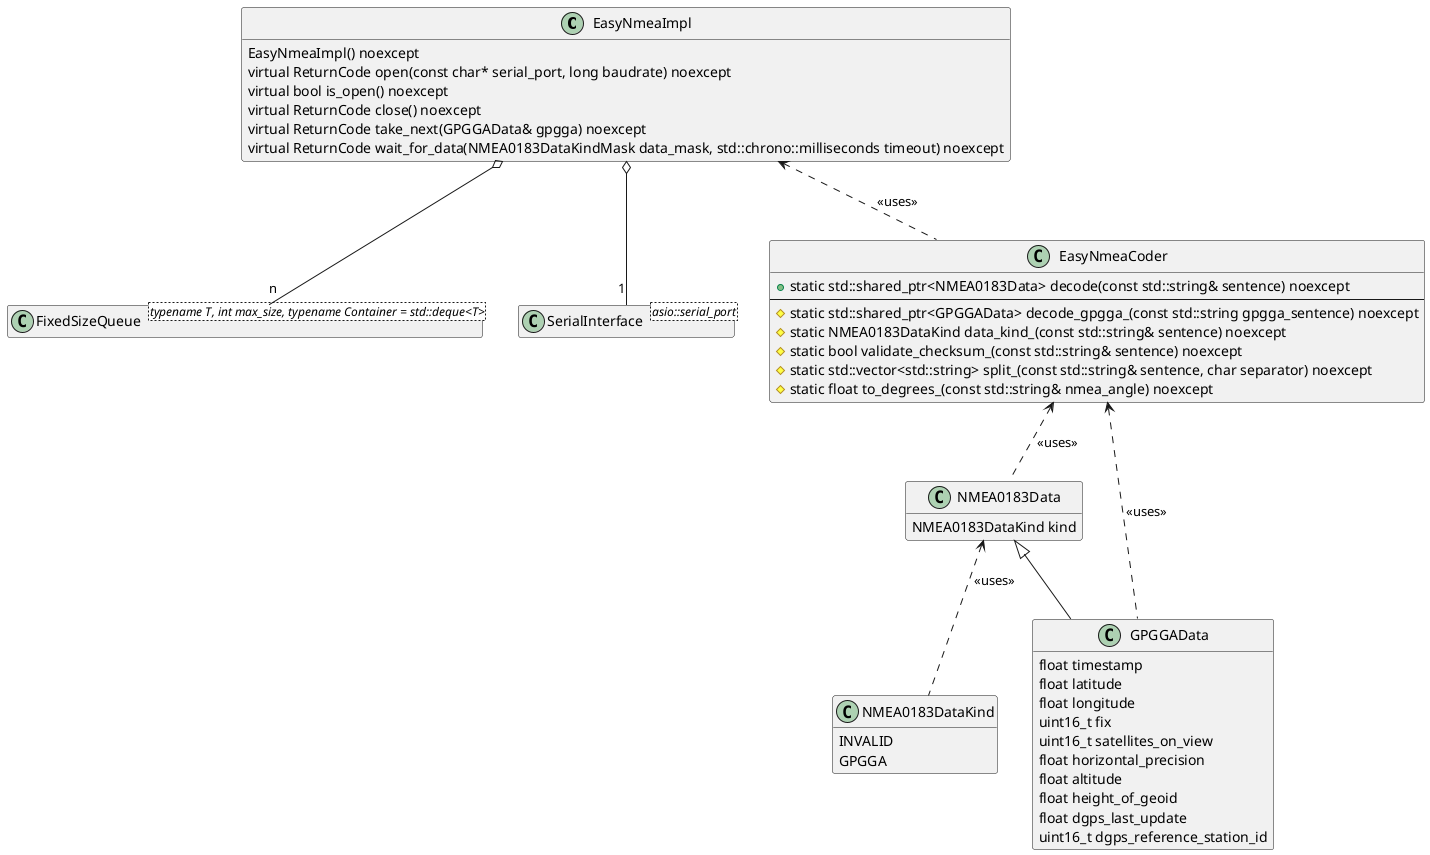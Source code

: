 @startuml
hide empty members

EasyNmeaImpl : EasyNmeaImpl() noexcept
EasyNmeaImpl : virtual ReturnCode open(const char* serial_port, long baudrate) noexcept
EasyNmeaImpl : virtual bool is_open() noexcept
EasyNmeaImpl : virtual ReturnCode close() noexcept
EasyNmeaImpl : virtual ReturnCode take_next(GPGGAData& gpgga) noexcept
EasyNmeaImpl : virtual ReturnCode wait_for_data(NMEA0183DataKindMask data_mask, std::chrono::milliseconds timeout) noexcept

class FixedSizeQueue<typename T, int max_size, typename Container = std::deque<T>>

class SerialInterface<asio::serial_port>

class EasyNmeaCoder {
    + static std::shared_ptr<NMEA0183Data> decode(const std::string& sentence) noexcept
    ---
    # static std::shared_ptr<GPGGAData> decode_gpgga_(const std::string gpgga_sentence) noexcept
    # static NMEA0183DataKind data_kind_(const std::string& sentence) noexcept
    # static bool validate_checksum_(const std::string& sentence) noexcept
    # static std::vector<std::string> split_(const std::string& sentence, char separator) noexcept
    # static float to_degrees_(const std::string& nmea_angle) noexcept
}

class NMEA0183Data {
    NMEA0183DataKind kind
}

class GPGGAData {
    float timestamp
    float latitude
    float longitude
    uint16_t fix
    uint16_t satellites_on_view
    float horizontal_precision
    float altitude
    float height_of_geoid
    float dgps_last_update
    uint16_t dgps_reference_station_id
}

class NMEA0183DataKind {
    INVALID
    GPGGA
}

NMEA0183Data <|-- GPGGAData
NMEA0183Data <.. NMEA0183DataKind : <<uses>>
EasyNmeaCoder <.. NMEA0183Data : <<uses>>
EasyNmeaCoder <.. GPGGAData : <<uses>>

EasyNmeaImpl o-- "n" FixedSizeQueue
EasyNmeaImpl o-- "1" SerialInterface

EasyNmeaImpl <.. EasyNmeaCoder : <<uses>>

@enduml
